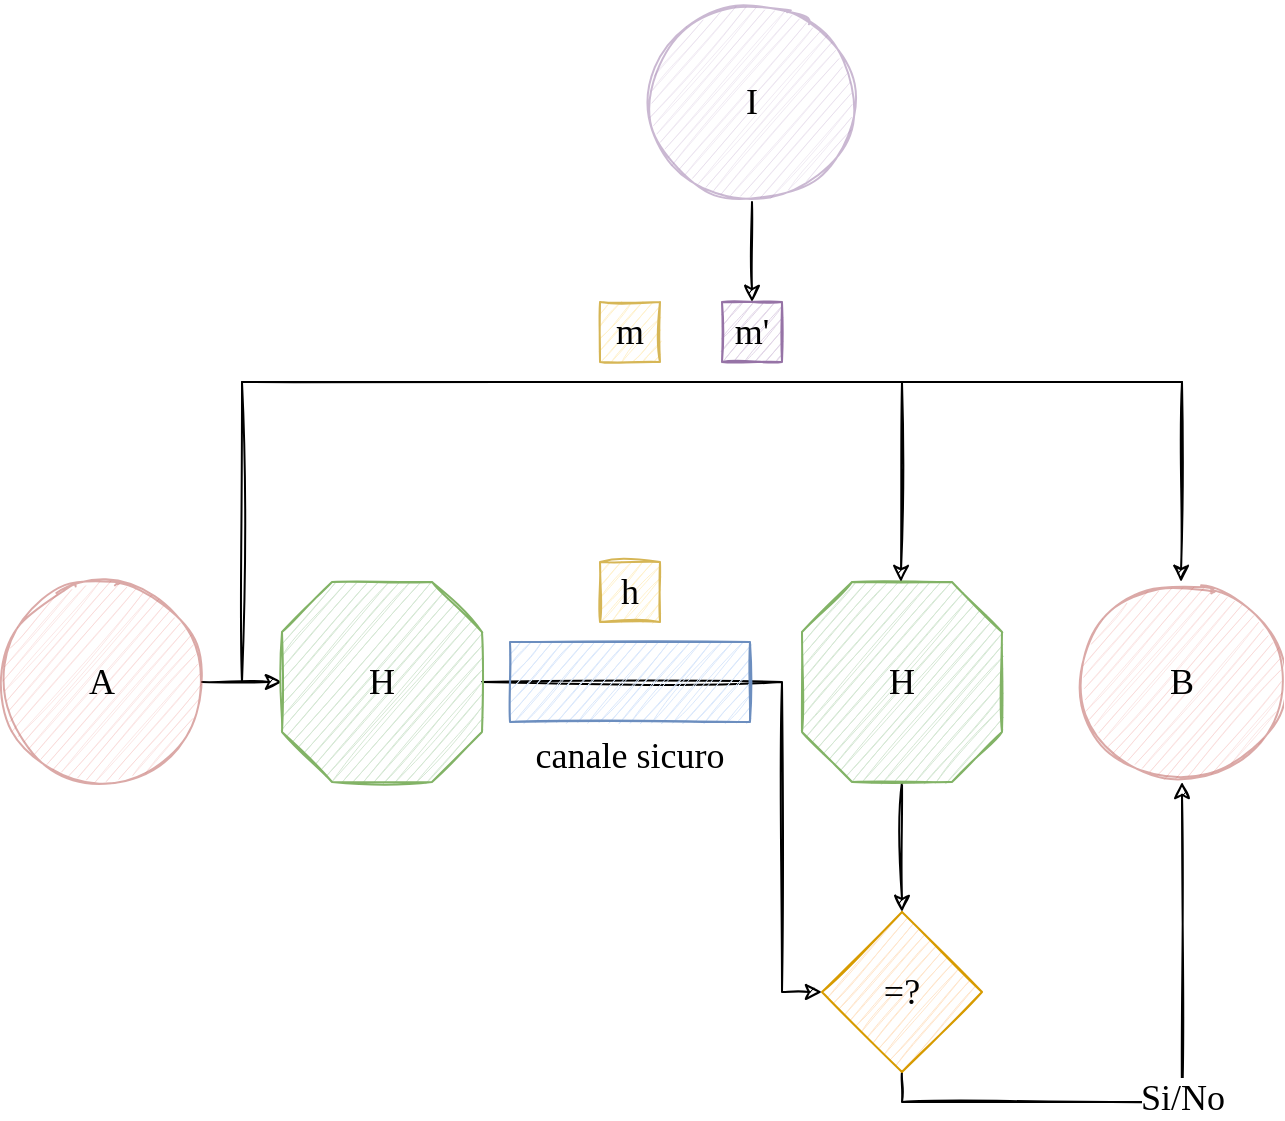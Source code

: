 <mxfile version="15.8.8" type="device"><diagram id="JP0gBPxypD-B3swmiFSp" name="Page-1"><mxGraphModel dx="1422" dy="737" grid="1" gridSize="10" guides="1" tooltips="1" connect="1" arrows="1" fold="1" page="1" pageScale="1" pageWidth="827" pageHeight="1169" math="0" shadow="0"><root><mxCell id="0"/><mxCell id="1" parent="0"/><mxCell id="Y4TUV4H3YHWyU1hq7ZdA-5" style="edgeStyle=orthogonalEdgeStyle;rounded=0;orthogonalLoop=1;jettySize=auto;html=1;fontFamily=Maven Pro;sketch=1;" parent="1" source="FrdOh2KGLZJYutwBbuUi-4" target="Y4TUV4H3YHWyU1hq7ZdA-2" edge="1"><mxGeometry relative="1" as="geometry"/></mxCell><mxCell id="FrdOh2KGLZJYutwBbuUi-4" value="A" style="ellipse;whiteSpace=wrap;html=1;labelBackgroundColor=none;labelBorderColor=none;sketch=1;fontFamily=Maven Pro;fontSize=18;fillColor=#f8cecc;strokeColor=#b85450;spacingBottom=0;opacity=50;verticalAlign=middle;fontStyle=0" parent="1" vertex="1"><mxGeometry x="100" y="340" width="100" height="100" as="geometry"/></mxCell><mxCell id="Y4TUV4H3YHWyU1hq7ZdA-1" value="B" style="ellipse;whiteSpace=wrap;html=1;labelBackgroundColor=none;labelBorderColor=none;sketch=1;fontFamily=Maven Pro;fontSize=18;fillColor=#f8cecc;strokeColor=#b85450;spacingBottom=0;opacity=50;verticalAlign=middle;fontStyle=0" parent="1" vertex="1"><mxGeometry x="640" y="340" width="100" height="100" as="geometry"/></mxCell><mxCell id="Y4TUV4H3YHWyU1hq7ZdA-6" style="edgeStyle=orthogonalEdgeStyle;rounded=0;sketch=1;orthogonalLoop=1;jettySize=auto;html=1;entryX=0;entryY=0.5;entryDx=0;entryDy=0;fontFamily=Maven Pro;" parent="1" source="Y4TUV4H3YHWyU1hq7ZdA-2" target="ws0fwYc5LY1sN5gzNNQG-1" edge="1"><mxGeometry relative="1" as="geometry"><Array as="points"><mxPoint x="490" y="390"/><mxPoint x="490" y="545"/></Array></mxGeometry></mxCell><mxCell id="Y4TUV4H3YHWyU1hq7ZdA-2" value="H" style="verticalLabelPosition=middle;verticalAlign=middle;html=1;shape=mxgraph.basic.polygon;polyCoords=[[0.25,0],[0.75,0],[1,0.25],[1,0.75],[0.75,1],[0.25,1],[0,0.75],[0,0.25]];polyline=0;sketch=1;fillColor=#d5e8d4;strokeColor=#82b366;fontFamily=Maven Pro;fontSize=18;whiteSpace=wrap;horizontal=1;labelPosition=center;align=center;" parent="1" vertex="1"><mxGeometry x="240" y="340" width="100" height="100" as="geometry"/></mxCell><mxCell id="ws0fwYc5LY1sN5gzNNQG-3" style="edgeStyle=orthogonalEdgeStyle;rounded=0;sketch=1;orthogonalLoop=1;jettySize=auto;html=1;fontFamily=Maven Pro;fontSize=18;" edge="1" parent="1" source="Y4TUV4H3YHWyU1hq7ZdA-3" target="ws0fwYc5LY1sN5gzNNQG-1"><mxGeometry relative="1" as="geometry"/></mxCell><mxCell id="Y4TUV4H3YHWyU1hq7ZdA-3" value="H" style="verticalLabelPosition=middle;verticalAlign=middle;html=1;shape=mxgraph.basic.polygon;polyCoords=[[0.25,0],[0.75,0],[1,0.25],[1,0.75],[0.75,1],[0.25,1],[0,0.75],[0,0.25]];polyline=0;sketch=1;fillColor=#d5e8d4;strokeColor=#82b366;fontFamily=Maven Pro;fontSize=18;whiteSpace=wrap;labelPosition=center;align=center;" parent="1" vertex="1"><mxGeometry x="500" y="340" width="100" height="100" as="geometry"/></mxCell><mxCell id="-W8e4OslXIXU3TgRTyBF-3" value="h" style="whiteSpace=wrap;html=1;aspect=fixed;sketch=1;fontFamily=Maven Pro;fontSize=18;fillColor=#fff2cc;strokeColor=#d6b656;" parent="1" vertex="1"><mxGeometry x="399" y="330" width="30" height="30" as="geometry"/></mxCell><mxCell id="-W8e4OslXIXU3TgRTyBF-4" value="m" style="whiteSpace=wrap;html=1;aspect=fixed;sketch=1;fontFamily=Maven Pro;fontSize=18;fillColor=#fff2cc;strokeColor=#d6b656;" parent="1" vertex="1"><mxGeometry x="399" y="200" width="30" height="30" as="geometry"/></mxCell><mxCell id="ws0fwYc5LY1sN5gzNNQG-2" value="Si/No" style="edgeStyle=orthogonalEdgeStyle;rounded=0;orthogonalLoop=1;jettySize=auto;html=1;fontFamily=Maven Pro;fontSize=18;sketch=1;" edge="1" parent="1" source="ws0fwYc5LY1sN5gzNNQG-1" target="Y4TUV4H3YHWyU1hq7ZdA-1"><mxGeometry relative="1" as="geometry"><Array as="points"><mxPoint x="550" y="600"/><mxPoint x="690" y="600"/></Array></mxGeometry></mxCell><mxCell id="ws0fwYc5LY1sN5gzNNQG-1" value="=?" style="rhombus;whiteSpace=wrap;html=1;sketch=1;fontFamily=Maven Pro;fontSize=18;fillColor=#ffe6cc;strokeColor=#d79b00;" vertex="1" parent="1"><mxGeometry x="510" y="505" width="80" height="80" as="geometry"/></mxCell><mxCell id="ws0fwYc5LY1sN5gzNNQG-5" value="canale sicuro" style="rounded=0;whiteSpace=wrap;html=1;sketch=1;fontFamily=Maven Pro;fontSize=18;labelPosition=center;verticalLabelPosition=bottom;align=center;verticalAlign=top;fillColor=#dae8fc;strokeColor=#6c8ebf;" vertex="1" parent="1"><mxGeometry x="354" y="370" width="120" height="40" as="geometry"/></mxCell><mxCell id="ws0fwYc5LY1sN5gzNNQG-7" value="" style="endArrow=none;html=1;rounded=0;sketch=1;fontFamily=Maven Pro;fontSize=18;" edge="1" parent="1"><mxGeometry width="50" height="50" relative="1" as="geometry"><mxPoint x="220" y="390" as="sourcePoint"/><mxPoint x="220" y="240" as="targetPoint"/></mxGeometry></mxCell><mxCell id="ws0fwYc5LY1sN5gzNNQG-8" value="" style="endArrow=none;html=1;rounded=0;sketch=1;fontFamily=Maven Pro;fontSize=18;" edge="1" parent="1"><mxGeometry width="50" height="50" relative="1" as="geometry"><mxPoint x="220" y="240" as="sourcePoint"/><mxPoint x="690" y="240" as="targetPoint"/></mxGeometry></mxCell><mxCell id="ws0fwYc5LY1sN5gzNNQG-10" value="" style="endArrow=classic;html=1;rounded=0;sketch=1;fontFamily=Maven Pro;fontSize=18;" edge="1" parent="1"><mxGeometry width="50" height="50" relative="1" as="geometry"><mxPoint x="550" y="240" as="sourcePoint"/><mxPoint x="549.5" y="340" as="targetPoint"/></mxGeometry></mxCell><mxCell id="ws0fwYc5LY1sN5gzNNQG-11" value="" style="endArrow=classic;html=1;rounded=0;sketch=1;fontFamily=Maven Pro;fontSize=18;" edge="1" parent="1"><mxGeometry width="50" height="50" relative="1" as="geometry"><mxPoint x="690" y="240" as="sourcePoint"/><mxPoint x="689.5" y="340" as="targetPoint"/></mxGeometry></mxCell><mxCell id="ws0fwYc5LY1sN5gzNNQG-12" value="m'" style="whiteSpace=wrap;html=1;aspect=fixed;sketch=1;fontFamily=Maven Pro;fontSize=18;fillColor=#e1d5e7;strokeColor=#9673a6;" vertex="1" parent="1"><mxGeometry x="460" y="200" width="30" height="30" as="geometry"/></mxCell><mxCell id="ws0fwYc5LY1sN5gzNNQG-14" style="edgeStyle=orthogonalEdgeStyle;rounded=0;sketch=1;orthogonalLoop=1;jettySize=auto;html=1;fontFamily=Maven Pro;fontSize=18;" edge="1" parent="1" source="ws0fwYc5LY1sN5gzNNQG-13" target="ws0fwYc5LY1sN5gzNNQG-12"><mxGeometry relative="1" as="geometry"/></mxCell><mxCell id="ws0fwYc5LY1sN5gzNNQG-13" value="I" style="ellipse;whiteSpace=wrap;html=1;labelBackgroundColor=none;labelBorderColor=none;sketch=1;fontFamily=Maven Pro;fontSize=18;fillColor=#e1d5e7;strokeColor=#9673a6;spacingBottom=0;opacity=50;verticalAlign=middle;fontStyle=0" vertex="1" parent="1"><mxGeometry x="425" y="50" width="100" height="100" as="geometry"/></mxCell></root></mxGraphModel></diagram></mxfile>